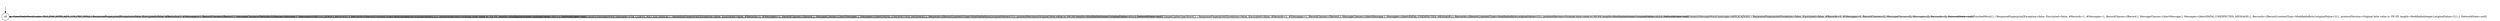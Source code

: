 digraph g {
__start0 [label="" shape="none"];

	s0 [shape="circle" label="s0"];
	s0 -> s0 [label="ClientHelloWord{suite=TLS_PSK_WITH_AES_128_CBC_SHA} / ResponseFingerprint[Exception=false, Encrypted=false, #Records=1, #Messages=1, RecordClasses=[Record,], MessageClasses=[HelloVerifyRequestMessage,], Messages=[HELLO_VERIFY_REQUEST,], Reccords=[Record{contentType=ModifiableByte{originalValue=22}, protocolVersion=Original byte value is: FE FF, length=ModifiableInteger{originalValue=35}},], NetworkState=null]"];
	s0 -> s0 [label="GenericMessageWord{message=PSK_CLIENT_KEY_EXCHANGE} / ResponseFingerprint[Exception=false, Encrypted=false, #Records=1, #Messages=1, RecordClasses=[Record,], MessageClasses=[AlertMessage,], Messages=[Alert(FATAL,UNEXPECTED_MESSAGE),], Reccords=[Record{contentType=ModifiableByte{originalValue=21}, protocolVersion=Original byte value is: FE FF, length=ModifiableInteger{originalValue=2}},], NetworkState=null]"];
	s0 -> s0 [label="ChangeCipherSpecWord{} / ResponseFingerprint[Exception=false, Encrypted=false, #Records=1, #Messages=1, RecordClasses=[Record,], MessageClasses=[AlertMessage,], Messages=[Alert(FATAL,UNEXPECTED_MESSAGE),], Reccords=[Record{contentType=ModifiableByte{originalValue=21}, protocolVersion=Original byte value is: FE FF, length=ModifiableInteger{originalValue=2}},], NetworkState=null]"];
	s0 -> s0 [label="GenericMessageWord{message=APPLICATION} / ResponseFingerprint[Exception=false, Encrypted=false, #Records=0, #Messages=0, RecordClasses=[], MessageClasses=[], Messages=[], Reccords=[], NetworkState=null]"];
	s0 -> s0 [label="FinishedWord{} / ResponseFingerprint[Exception=false, Encrypted=false, #Records=1, #Messages=1, RecordClasses=[Record,], MessageClasses=[AlertMessage,], Messages=[Alert(FATAL,UNEXPECTED_MESSAGE),], Reccords=[Record{contentType=ModifiableByte{originalValue=21}, protocolVersion=Original byte value is: FE FF, length=ModifiableInteger{originalValue=2}},], NetworkState=null]"];

__start0 -> s0;
}
